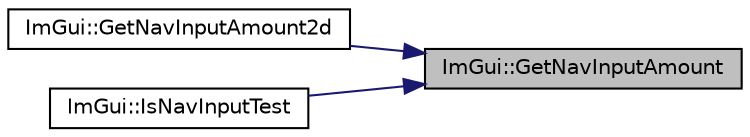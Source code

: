 digraph "ImGui::GetNavInputAmount"
{
 // LATEX_PDF_SIZE
  edge [fontname="Helvetica",fontsize="10",labelfontname="Helvetica",labelfontsize="10"];
  node [fontname="Helvetica",fontsize="10",shape=record];
  rankdir="RL";
  Node1 [label="ImGui::GetNavInputAmount",height=0.2,width=0.4,color="black", fillcolor="grey75", style="filled", fontcolor="black",tooltip=" "];
  Node1 -> Node2 [dir="back",color="midnightblue",fontsize="10",style="solid"];
  Node2 [label="ImGui::GetNavInputAmount2d",height=0.2,width=0.4,color="black", fillcolor="white", style="filled",URL="$namespace_im_gui.html#a7b84c4630dad4ef5d07b366d36c39476",tooltip=" "];
  Node1 -> Node3 [dir="back",color="midnightblue",fontsize="10",style="solid"];
  Node3 [label="ImGui::IsNavInputTest",height=0.2,width=0.4,color="black", fillcolor="white", style="filled",URL="$namespace_im_gui.html#a91538957b15f9d180abab4ecf7fcffa9",tooltip=" "];
}
